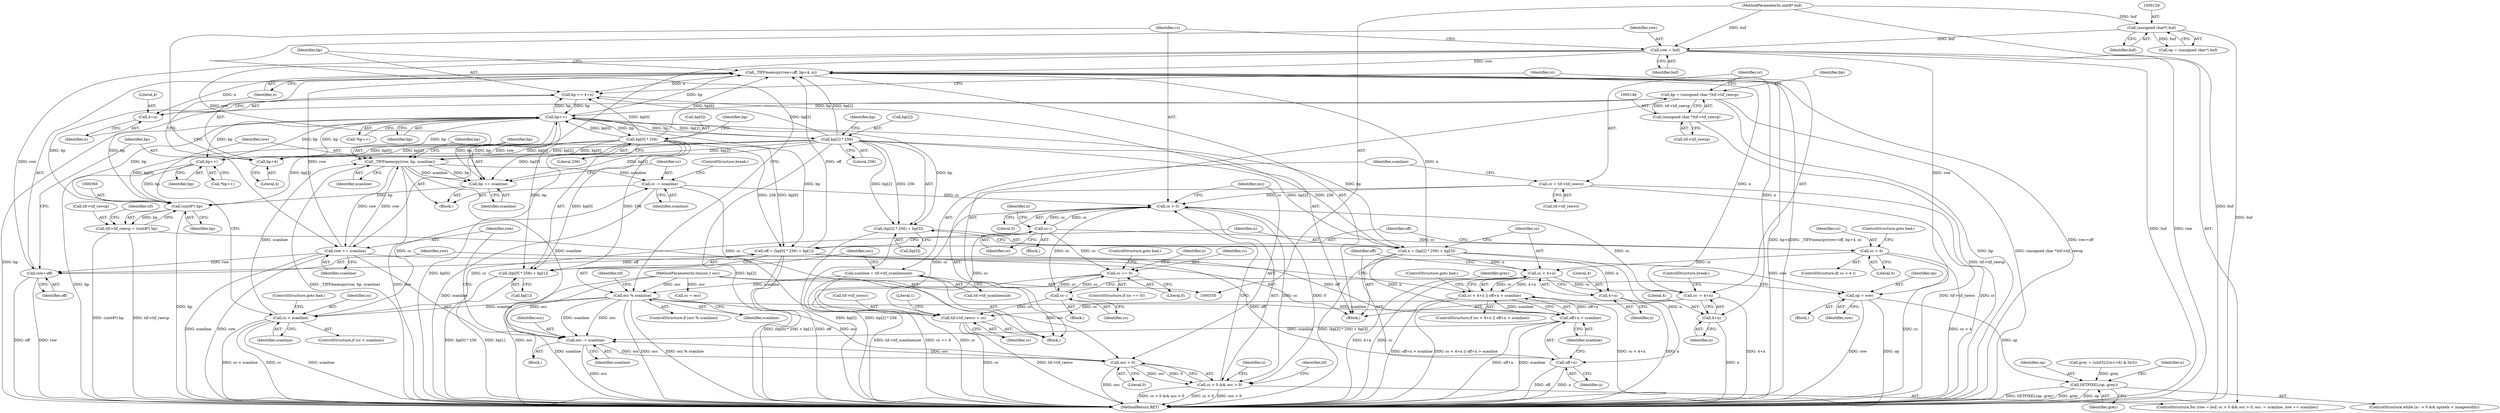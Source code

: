 digraph "0_libtiff_b18012dae552f85dcc5c57d3bf4e997a15b1cc1c@API" {
"1000263" [label="(Call,_TIFFmemcpy(row+off, bp+4, n))"];
"1000188" [label="(Call,row += scanline)"];
"1000209" [label="(Call,_TIFFmemcpy(row, bp, scanline))"];
"1000174" [label="(Call,row = buf)"];
"1000128" [label="(Call,(unsigned char*) buf)"];
"1000107" [label="(MethodParameterIn,uint8* buf)"];
"1000196" [label="(Call,bp++)"];
"1000350" [label="(Call,bp++)"];
"1000231" [label="(Call,bp[0] * 256)"];
"1000242" [label="(Call,bp[2] * 256)"];
"1000213" [label="(Call,bp += scanline)"];
"1000143" [label="(Call,bp = (unsigned char *)tif->tif_rawcp)"];
"1000145" [label="(Call,(unsigned char *)tif->tif_rawcp)"];
"1000271" [label="(Call,bp += 4+n)"];
"1000263" [label="(Call,_TIFFmemcpy(row+off, bp+4, n))"];
"1000228" [label="(Call,off = (bp[0] * 256) + bp[1])"];
"1000239" [label="(Call,n = (bp[2] * 256) + bp[3])"];
"1000205" [label="(Call,cc < scanline)"];
"1000198" [label="(Call,cc--)"];
"1000178" [label="(Call,cc > 0)"];
"1000150" [label="(Call,cc = tif->tif_rawcc)"];
"1000216" [label="(Call,cc -= scanline)"];
"1000352" [label="(Call,cc--)"];
"1000342" [label="(Call,cc == 0)"];
"1000276" [label="(Call,cc -= 4+n)"];
"1000252" [label="(Call,cc < 4+n)"];
"1000224" [label="(Call,cc < 4)"];
"1000161" [label="(Call,occ % scanline)"];
"1000108" [label="(MethodParameterIn,tmsize_t occ)"];
"1000155" [label="(Call,scanline = tif->tif_scanlinesize)"];
"1000185" [label="(Call,occ -= scanline)"];
"1000181" [label="(Call,occ > 0)"];
"1000177" [label="(Call,cc > 0 && occ > 0)"];
"1000273" [label="(Call,4+n)"];
"1000362" [label="(Call,tif->tif_rawcc = cc)"];
"1000251" [label="(Call,cc < 4+n || off+n > scanline)"];
"1000278" [label="(Call,4+n)"];
"1000264" [label="(Call,row+off)"];
"1000307" [label="(Call,op = row)"];
"1000333" [label="(Call,SETPIXEL(op, grey))"];
"1000359" [label="(Call,(uint8*) bp)"];
"1000355" [label="(Call,tif->tif_rawcp = (uint8*) bp)"];
"1000257" [label="(Call,off+n > scanline)"];
"1000258" [label="(Call,off+n)"];
"1000230" [label="(Call,(bp[0] * 256) + bp[1])"];
"1000267" [label="(Call,bp+4)"];
"1000254" [label="(Call,4+n)"];
"1000241" [label="(Call,(bp[2] * 256) + bp[3])"];
"1000342" [label="(Call,cc == 0)"];
"1000177" [label="(Call,cc > 0 && occ > 0)"];
"1000215" [label="(Identifier,scanline)"];
"1000333" [label="(Call,SETPIXEL(op, grey))"];
"1000230" [label="(Call,(bp[0] * 256) + bp[1])"];
"1000350" [label="(Call,bp++)"];
"1000235" [label="(Literal,256)"];
"1000236" [label="(Call,bp[1])"];
"1000308" [label="(Identifier,op)"];
"1000225" [label="(Identifier,cc)"];
"1000247" [label="(Call,bp[3])"];
"1000108" [label="(MethodParameterIn,tmsize_t occ)"];
"1000216" [label="(Call,cc -= scanline)"];
"1000131" [label="(Call,cc = occ)"];
"1000217" [label="(Identifier,cc)"];
"1000240" [label="(Identifier,n)"];
"1000265" [label="(Identifier,row)"];
"1000268" [label="(Identifier,bp)"];
"1000250" [label="(ControlStructure,if (cc < 4+n || off+n > scanline))"];
"1000232" [label="(Call,bp[0])"];
"1000281" [label="(ControlStructure,break;)"];
"1000145" [label="(Call,(unsigned char *)tif->tif_rawcp)"];
"1000277" [label="(Identifier,cc)"];
"1000255" [label="(Literal,4)"];
"1000219" [label="(ControlStructure,break;)"];
"1000180" [label="(Literal,0)"];
"1000266" [label="(Identifier,off)"];
"1000228" [label="(Call,off = (bp[0] * 256) + bp[1])"];
"1000258" [label="(Call,off+n)"];
"1000269" [label="(Literal,4)"];
"1000359" [label="(Call,(uint8*) bp)"];
"1000361" [label="(Identifier,bp)"];
"1000147" [label="(Call,tif->tif_rawcp)"];
"1000184" [label="(Block,)"];
"1000344" [label="(Literal,0)"];
"1000345" [label="(ControlStructure,goto bad;)"];
"1000199" [label="(Identifier,cc)"];
"1000357" [label="(Identifier,tif)"];
"1000383" [label="(MethodReturn,RET)"];
"1000229" [label="(Identifier,off)"];
"1000272" [label="(Identifier,bp)"];
"1000110" [label="(Block,)"];
"1000208" [label="(ControlStructure,goto bad;)"];
"1000156" [label="(Identifier,scanline)"];
"1000278" [label="(Call,4+n)"];
"1000262" [label="(ControlStructure,goto bad;)"];
"1000335" [label="(Identifier,grey)"];
"1000183" [label="(Literal,0)"];
"1000241" [label="(Call,(bp[2] * 256) + bp[3])"];
"1000151" [label="(Identifier,cc)"];
"1000348" [label="(Identifier,n)"];
"1000271" [label="(Call,bp += 4+n)"];
"1000366" [label="(Identifier,cc)"];
"1000192" [label="(Block,)"];
"1000187" [label="(Identifier,scanline)"];
"1000173" [label="(ControlStructure,for (row = buf; cc > 0 && occ > 0; occ -= scanline, row += scanline))"];
"1000324" [label="(ControlStructure,while (n-- > 0 && npixels < imagewidth))"];
"1000280" [label="(Identifier,n)"];
"1000270" [label="(Identifier,n)"];
"1000343" [label="(Identifier,cc)"];
"1000264" [label="(Call,row+off)"];
"1000273" [label="(Call,4+n)"];
"1000161" [label="(Call,occ % scanline)"];
"1000346" [label="(Block,)"];
"1000231" [label="(Call,bp[0] * 256)"];
"1000128" [label="(Call,(unsigned char*) buf)"];
"1000182" [label="(Identifier,occ)"];
"1000368" [label="(Literal,1)"];
"1000214" [label="(Identifier,bp)"];
"1000309" [label="(Identifier,row)"];
"1000130" [label="(Identifier,buf)"];
"1000205" [label="(Call,cc < scanline)"];
"1000206" [label="(Identifier,cc)"];
"1000194" [label="(Identifier,n)"];
"1000353" [label="(Identifier,cc)"];
"1000174" [label="(Call,row = buf)"];
"1000196" [label="(Call,bp++)"];
"1000211" [label="(Identifier,bp)"];
"1000175" [label="(Identifier,row)"];
"1000202" [label="(Block,)"];
"1000152" [label="(Call,tif->tif_rawcc)"];
"1000185" [label="(Call,occ -= scanline)"];
"1000221" [label="(Block,)"];
"1000188" [label="(Call,row += scanline)"];
"1000259" [label="(Identifier,off)"];
"1000189" [label="(Identifier,row)"];
"1000162" [label="(Identifier,occ)"];
"1000283" [label="(Block,)"];
"1000267" [label="(Call,bp+4)"];
"1000254" [label="(Call,4+n)"];
"1000276" [label="(Call,cc -= 4+n)"];
"1000237" [label="(Identifier,bp)"];
"1000150" [label="(Call,cc = tif->tif_rawcc)"];
"1000190" [label="(Identifier,scanline)"];
"1000226" [label="(Literal,4)"];
"1000279" [label="(Literal,4)"];
"1000341" [label="(ControlStructure,if (cc == 0))"];
"1000207" [label="(Identifier,scanline)"];
"1000210" [label="(Identifier,row)"];
"1000256" [label="(Identifier,n)"];
"1000160" [label="(ControlStructure,if (occ % scanline))"];
"1000218" [label="(Identifier,scanline)"];
"1000224" [label="(Call,cc < 4)"];
"1000157" [label="(Call,tif->tif_scanlinesize)"];
"1000246" [label="(Literal,256)"];
"1000239" [label="(Call,n = (bp[2] * 256) + bp[3])"];
"1000275" [label="(Identifier,n)"];
"1000351" [label="(Identifier,bp)"];
"1000195" [label="(Call,*bp++)"];
"1000107" [label="(MethodParameterIn,uint8* buf)"];
"1000356" [label="(Call,tif->tif_rawcp)"];
"1000362" [label="(Call,tif->tif_rawcc = cc)"];
"1000181" [label="(Call,occ > 0)"];
"1000227" [label="(ControlStructure,goto bad;)"];
"1000167" [label="(Identifier,tif)"];
"1000178" [label="(Call,cc > 0)"];
"1000253" [label="(Identifier,cc)"];
"1000243" [label="(Call,bp[2])"];
"1000155" [label="(Call,scanline = tif->tif_scanlinesize)"];
"1000209" [label="(Call,_TIFFmemcpy(row, bp, scanline))"];
"1000352" [label="(Call,cc--)"];
"1000204" [label="(ControlStructure,if (cc < scanline))"];
"1000186" [label="(Identifier,occ)"];
"1000349" [label="(Call,*bp++)"];
"1000334" [label="(Identifier,op)"];
"1000176" [label="(Identifier,buf)"];
"1000263" [label="(Call,_TIFFmemcpy(row+off, bp+4, n))"];
"1000257" [label="(Call,off+n > scanline)"];
"1000261" [label="(Identifier,scanline)"];
"1000163" [label="(Identifier,scanline)"];
"1000312" [label="(Call,grey = (uint32)((n>>6) & 0x3))"];
"1000328" [label="(Identifier,n)"];
"1000213" [label="(Call,bp += scanline)"];
"1000212" [label="(Identifier,scanline)"];
"1000252" [label="(Call,cc < 4+n)"];
"1000313" [label="(Identifier,grey)"];
"1000144" [label="(Identifier,bp)"];
"1000179" [label="(Identifier,cc)"];
"1000201" [label="(Identifier,n)"];
"1000126" [label="(Call,op = (unsigned char*) buf)"];
"1000260" [label="(Identifier,n)"];
"1000242" [label="(Call,bp[2] * 256)"];
"1000363" [label="(Call,tif->tif_rawcc)"];
"1000223" [label="(ControlStructure,if( cc < 4 ))"];
"1000274" [label="(Literal,4)"];
"1000355" [label="(Call,tif->tif_rawcp = (uint8*) bp)"];
"1000307" [label="(Call,op = row)"];
"1000197" [label="(Identifier,bp)"];
"1000364" [label="(Identifier,tif)"];
"1000198" [label="(Call,cc--)"];
"1000251" [label="(Call,cc < 4+n || off+n > scanline)"];
"1000248" [label="(Identifier,bp)"];
"1000143" [label="(Call,bp = (unsigned char *)tif->tif_rawcp)"];
"1000263" -> "1000221"  [label="AST: "];
"1000263" -> "1000270"  [label="CFG: "];
"1000264" -> "1000263"  [label="AST: "];
"1000267" -> "1000263"  [label="AST: "];
"1000270" -> "1000263"  [label="AST: "];
"1000272" -> "1000263"  [label="CFG: "];
"1000263" -> "1000383"  [label="DDG: bp+4"];
"1000263" -> "1000383"  [label="DDG: _TIFFmemcpy(row+off, bp+4, n)"];
"1000263" -> "1000383"  [label="DDG: row+off"];
"1000188" -> "1000263"  [label="DDG: row"];
"1000174" -> "1000263"  [label="DDG: row"];
"1000228" -> "1000263"  [label="DDG: off"];
"1000196" -> "1000263"  [label="DDG: bp"];
"1000231" -> "1000263"  [label="DDG: bp[0]"];
"1000242" -> "1000263"  [label="DDG: bp[2]"];
"1000239" -> "1000263"  [label="DDG: n"];
"1000263" -> "1000271"  [label="DDG: n"];
"1000263" -> "1000273"  [label="DDG: n"];
"1000263" -> "1000276"  [label="DDG: n"];
"1000263" -> "1000278"  [label="DDG: n"];
"1000188" -> "1000184"  [label="AST: "];
"1000188" -> "1000190"  [label="CFG: "];
"1000189" -> "1000188"  [label="AST: "];
"1000190" -> "1000188"  [label="AST: "];
"1000179" -> "1000188"  [label="CFG: "];
"1000188" -> "1000383"  [label="DDG: scanline"];
"1000188" -> "1000383"  [label="DDG: row"];
"1000209" -> "1000188"  [label="DDG: row"];
"1000174" -> "1000188"  [label="DDG: row"];
"1000188" -> "1000209"  [label="DDG: row"];
"1000188" -> "1000264"  [label="DDG: row"];
"1000188" -> "1000307"  [label="DDG: row"];
"1000209" -> "1000202"  [label="AST: "];
"1000209" -> "1000212"  [label="CFG: "];
"1000210" -> "1000209"  [label="AST: "];
"1000211" -> "1000209"  [label="AST: "];
"1000212" -> "1000209"  [label="AST: "];
"1000214" -> "1000209"  [label="CFG: "];
"1000209" -> "1000383"  [label="DDG: _TIFFmemcpy(row, bp, scanline)"];
"1000209" -> "1000383"  [label="DDG: row"];
"1000209" -> "1000185"  [label="DDG: scanline"];
"1000174" -> "1000209"  [label="DDG: row"];
"1000196" -> "1000209"  [label="DDG: bp"];
"1000231" -> "1000209"  [label="DDG: bp[0]"];
"1000242" -> "1000209"  [label="DDG: bp[2]"];
"1000205" -> "1000209"  [label="DDG: scanline"];
"1000209" -> "1000213"  [label="DDG: scanline"];
"1000209" -> "1000213"  [label="DDG: bp"];
"1000209" -> "1000216"  [label="DDG: scanline"];
"1000174" -> "1000173"  [label="AST: "];
"1000174" -> "1000176"  [label="CFG: "];
"1000175" -> "1000174"  [label="AST: "];
"1000176" -> "1000174"  [label="AST: "];
"1000179" -> "1000174"  [label="CFG: "];
"1000174" -> "1000383"  [label="DDG: buf"];
"1000174" -> "1000383"  [label="DDG: row"];
"1000128" -> "1000174"  [label="DDG: buf"];
"1000107" -> "1000174"  [label="DDG: buf"];
"1000174" -> "1000264"  [label="DDG: row"];
"1000174" -> "1000307"  [label="DDG: row"];
"1000128" -> "1000126"  [label="AST: "];
"1000128" -> "1000130"  [label="CFG: "];
"1000129" -> "1000128"  [label="AST: "];
"1000130" -> "1000128"  [label="AST: "];
"1000126" -> "1000128"  [label="CFG: "];
"1000128" -> "1000383"  [label="DDG: buf"];
"1000128" -> "1000126"  [label="DDG: buf"];
"1000107" -> "1000128"  [label="DDG: buf"];
"1000107" -> "1000105"  [label="AST: "];
"1000107" -> "1000383"  [label="DDG: buf"];
"1000196" -> "1000195"  [label="AST: "];
"1000196" -> "1000197"  [label="CFG: "];
"1000197" -> "1000196"  [label="AST: "];
"1000195" -> "1000196"  [label="CFG: "];
"1000196" -> "1000383"  [label="DDG: bp"];
"1000350" -> "1000196"  [label="DDG: bp"];
"1000213" -> "1000196"  [label="DDG: bp"];
"1000143" -> "1000196"  [label="DDG: bp"];
"1000271" -> "1000196"  [label="DDG: bp"];
"1000231" -> "1000196"  [label="DDG: bp[0]"];
"1000242" -> "1000196"  [label="DDG: bp[2]"];
"1000196" -> "1000213"  [label="DDG: bp"];
"1000196" -> "1000228"  [label="DDG: bp"];
"1000196" -> "1000231"  [label="DDG: bp"];
"1000196" -> "1000230"  [label="DDG: bp"];
"1000196" -> "1000239"  [label="DDG: bp"];
"1000196" -> "1000242"  [label="DDG: bp"];
"1000196" -> "1000241"  [label="DDG: bp"];
"1000196" -> "1000267"  [label="DDG: bp"];
"1000196" -> "1000271"  [label="DDG: bp"];
"1000196" -> "1000350"  [label="DDG: bp"];
"1000196" -> "1000359"  [label="DDG: bp"];
"1000350" -> "1000349"  [label="AST: "];
"1000350" -> "1000351"  [label="CFG: "];
"1000351" -> "1000350"  [label="AST: "];
"1000349" -> "1000350"  [label="CFG: "];
"1000350" -> "1000383"  [label="DDG: bp"];
"1000231" -> "1000350"  [label="DDG: bp[0]"];
"1000242" -> "1000350"  [label="DDG: bp[2]"];
"1000350" -> "1000359"  [label="DDG: bp"];
"1000231" -> "1000230"  [label="AST: "];
"1000231" -> "1000235"  [label="CFG: "];
"1000232" -> "1000231"  [label="AST: "];
"1000235" -> "1000231"  [label="AST: "];
"1000237" -> "1000231"  [label="CFG: "];
"1000231" -> "1000383"  [label="DDG: bp[0]"];
"1000231" -> "1000213"  [label="DDG: bp[0]"];
"1000231" -> "1000228"  [label="DDG: bp[0]"];
"1000231" -> "1000228"  [label="DDG: 256"];
"1000231" -> "1000230"  [label="DDG: bp[0]"];
"1000231" -> "1000230"  [label="DDG: 256"];
"1000231" -> "1000267"  [label="DDG: bp[0]"];
"1000231" -> "1000271"  [label="DDG: bp[0]"];
"1000231" -> "1000359"  [label="DDG: bp[0]"];
"1000242" -> "1000241"  [label="AST: "];
"1000242" -> "1000246"  [label="CFG: "];
"1000243" -> "1000242"  [label="AST: "];
"1000246" -> "1000242"  [label="AST: "];
"1000248" -> "1000242"  [label="CFG: "];
"1000242" -> "1000383"  [label="DDG: bp[2]"];
"1000242" -> "1000213"  [label="DDG: bp[2]"];
"1000242" -> "1000239"  [label="DDG: bp[2]"];
"1000242" -> "1000239"  [label="DDG: 256"];
"1000242" -> "1000241"  [label="DDG: bp[2]"];
"1000242" -> "1000241"  [label="DDG: 256"];
"1000242" -> "1000267"  [label="DDG: bp[2]"];
"1000242" -> "1000271"  [label="DDG: bp[2]"];
"1000242" -> "1000359"  [label="DDG: bp[2]"];
"1000213" -> "1000202"  [label="AST: "];
"1000213" -> "1000215"  [label="CFG: "];
"1000214" -> "1000213"  [label="AST: "];
"1000215" -> "1000213"  [label="AST: "];
"1000217" -> "1000213"  [label="CFG: "];
"1000213" -> "1000359"  [label="DDG: bp"];
"1000143" -> "1000110"  [label="AST: "];
"1000143" -> "1000145"  [label="CFG: "];
"1000144" -> "1000143"  [label="AST: "];
"1000145" -> "1000143"  [label="AST: "];
"1000151" -> "1000143"  [label="CFG: "];
"1000143" -> "1000383"  [label="DDG: bp"];
"1000143" -> "1000383"  [label="DDG: (unsigned char *)tif->tif_rawcp"];
"1000145" -> "1000143"  [label="DDG: tif->tif_rawcp"];
"1000143" -> "1000359"  [label="DDG: bp"];
"1000145" -> "1000147"  [label="CFG: "];
"1000146" -> "1000145"  [label="AST: "];
"1000147" -> "1000145"  [label="AST: "];
"1000145" -> "1000383"  [label="DDG: tif->tif_rawcp"];
"1000271" -> "1000221"  [label="AST: "];
"1000271" -> "1000273"  [label="CFG: "];
"1000272" -> "1000271"  [label="AST: "];
"1000273" -> "1000271"  [label="AST: "];
"1000277" -> "1000271"  [label="CFG: "];
"1000271" -> "1000359"  [label="DDG: bp"];
"1000228" -> "1000221"  [label="AST: "];
"1000228" -> "1000230"  [label="CFG: "];
"1000229" -> "1000228"  [label="AST: "];
"1000230" -> "1000228"  [label="AST: "];
"1000240" -> "1000228"  [label="CFG: "];
"1000228" -> "1000383"  [label="DDG: off"];
"1000228" -> "1000383"  [label="DDG: (bp[0] * 256) + bp[1]"];
"1000228" -> "1000257"  [label="DDG: off"];
"1000228" -> "1000258"  [label="DDG: off"];
"1000228" -> "1000264"  [label="DDG: off"];
"1000239" -> "1000221"  [label="AST: "];
"1000239" -> "1000241"  [label="CFG: "];
"1000240" -> "1000239"  [label="AST: "];
"1000241" -> "1000239"  [label="AST: "];
"1000253" -> "1000239"  [label="CFG: "];
"1000239" -> "1000383"  [label="DDG: (bp[2] * 256) + bp[3]"];
"1000239" -> "1000252"  [label="DDG: n"];
"1000239" -> "1000254"  [label="DDG: n"];
"1000239" -> "1000257"  [label="DDG: n"];
"1000239" -> "1000258"  [label="DDG: n"];
"1000205" -> "1000204"  [label="AST: "];
"1000205" -> "1000207"  [label="CFG: "];
"1000206" -> "1000205"  [label="AST: "];
"1000207" -> "1000205"  [label="AST: "];
"1000208" -> "1000205"  [label="CFG: "];
"1000210" -> "1000205"  [label="CFG: "];
"1000205" -> "1000383"  [label="DDG: cc"];
"1000205" -> "1000383"  [label="DDG: scanline"];
"1000205" -> "1000383"  [label="DDG: cc < scanline"];
"1000198" -> "1000205"  [label="DDG: cc"];
"1000161" -> "1000205"  [label="DDG: scanline"];
"1000205" -> "1000216"  [label="DDG: cc"];
"1000198" -> "1000192"  [label="AST: "];
"1000198" -> "1000199"  [label="CFG: "];
"1000199" -> "1000198"  [label="AST: "];
"1000201" -> "1000198"  [label="CFG: "];
"1000198" -> "1000178"  [label="DDG: cc"];
"1000178" -> "1000198"  [label="DDG: cc"];
"1000198" -> "1000224"  [label="DDG: cc"];
"1000198" -> "1000342"  [label="DDG: cc"];
"1000198" -> "1000362"  [label="DDG: cc"];
"1000178" -> "1000177"  [label="AST: "];
"1000178" -> "1000180"  [label="CFG: "];
"1000179" -> "1000178"  [label="AST: "];
"1000180" -> "1000178"  [label="AST: "];
"1000182" -> "1000178"  [label="CFG: "];
"1000177" -> "1000178"  [label="CFG: "];
"1000178" -> "1000177"  [label="DDG: cc"];
"1000178" -> "1000177"  [label="DDG: 0"];
"1000150" -> "1000178"  [label="DDG: cc"];
"1000216" -> "1000178"  [label="DDG: cc"];
"1000352" -> "1000178"  [label="DDG: cc"];
"1000276" -> "1000178"  [label="DDG: cc"];
"1000178" -> "1000362"  [label="DDG: cc"];
"1000150" -> "1000110"  [label="AST: "];
"1000150" -> "1000152"  [label="CFG: "];
"1000151" -> "1000150"  [label="AST: "];
"1000152" -> "1000150"  [label="AST: "];
"1000156" -> "1000150"  [label="CFG: "];
"1000150" -> "1000383"  [label="DDG: cc"];
"1000150" -> "1000383"  [label="DDG: tif->tif_rawcc"];
"1000216" -> "1000202"  [label="AST: "];
"1000216" -> "1000218"  [label="CFG: "];
"1000217" -> "1000216"  [label="AST: "];
"1000218" -> "1000216"  [label="AST: "];
"1000219" -> "1000216"  [label="CFG: "];
"1000216" -> "1000383"  [label="DDG: scanline"];
"1000216" -> "1000362"  [label="DDG: cc"];
"1000352" -> "1000346"  [label="AST: "];
"1000352" -> "1000353"  [label="CFG: "];
"1000353" -> "1000352"  [label="AST: "];
"1000313" -> "1000352"  [label="CFG: "];
"1000352" -> "1000342"  [label="DDG: cc"];
"1000342" -> "1000352"  [label="DDG: cc"];
"1000352" -> "1000362"  [label="DDG: cc"];
"1000342" -> "1000341"  [label="AST: "];
"1000342" -> "1000344"  [label="CFG: "];
"1000343" -> "1000342"  [label="AST: "];
"1000344" -> "1000342"  [label="AST: "];
"1000345" -> "1000342"  [label="CFG: "];
"1000348" -> "1000342"  [label="CFG: "];
"1000342" -> "1000383"  [label="DDG: cc"];
"1000342" -> "1000383"  [label="DDG: cc == 0"];
"1000276" -> "1000221"  [label="AST: "];
"1000276" -> "1000278"  [label="CFG: "];
"1000277" -> "1000276"  [label="AST: "];
"1000278" -> "1000276"  [label="AST: "];
"1000281" -> "1000276"  [label="CFG: "];
"1000276" -> "1000383"  [label="DDG: 4+n"];
"1000252" -> "1000276"  [label="DDG: cc"];
"1000276" -> "1000362"  [label="DDG: cc"];
"1000252" -> "1000251"  [label="AST: "];
"1000252" -> "1000254"  [label="CFG: "];
"1000253" -> "1000252"  [label="AST: "];
"1000254" -> "1000252"  [label="AST: "];
"1000259" -> "1000252"  [label="CFG: "];
"1000251" -> "1000252"  [label="CFG: "];
"1000252" -> "1000383"  [label="DDG: cc"];
"1000252" -> "1000383"  [label="DDG: 4+n"];
"1000252" -> "1000251"  [label="DDG: cc"];
"1000252" -> "1000251"  [label="DDG: 4+n"];
"1000224" -> "1000252"  [label="DDG: cc"];
"1000224" -> "1000223"  [label="AST: "];
"1000224" -> "1000226"  [label="CFG: "];
"1000225" -> "1000224"  [label="AST: "];
"1000226" -> "1000224"  [label="AST: "];
"1000227" -> "1000224"  [label="CFG: "];
"1000229" -> "1000224"  [label="CFG: "];
"1000224" -> "1000383"  [label="DDG: cc"];
"1000224" -> "1000383"  [label="DDG: cc < 4"];
"1000161" -> "1000160"  [label="AST: "];
"1000161" -> "1000163"  [label="CFG: "];
"1000162" -> "1000161"  [label="AST: "];
"1000163" -> "1000161"  [label="AST: "];
"1000167" -> "1000161"  [label="CFG: "];
"1000175" -> "1000161"  [label="CFG: "];
"1000161" -> "1000383"  [label="DDG: scanline"];
"1000161" -> "1000383"  [label="DDG: occ"];
"1000161" -> "1000383"  [label="DDG: occ % scanline"];
"1000108" -> "1000161"  [label="DDG: occ"];
"1000155" -> "1000161"  [label="DDG: scanline"];
"1000161" -> "1000181"  [label="DDG: occ"];
"1000161" -> "1000185"  [label="DDG: scanline"];
"1000161" -> "1000185"  [label="DDG: occ"];
"1000161" -> "1000257"  [label="DDG: scanline"];
"1000108" -> "1000105"  [label="AST: "];
"1000108" -> "1000383"  [label="DDG: occ"];
"1000108" -> "1000131"  [label="DDG: occ"];
"1000108" -> "1000181"  [label="DDG: occ"];
"1000108" -> "1000185"  [label="DDG: occ"];
"1000155" -> "1000110"  [label="AST: "];
"1000155" -> "1000157"  [label="CFG: "];
"1000156" -> "1000155"  [label="AST: "];
"1000157" -> "1000155"  [label="AST: "];
"1000162" -> "1000155"  [label="CFG: "];
"1000155" -> "1000383"  [label="DDG: tif->tif_scanlinesize"];
"1000185" -> "1000184"  [label="AST: "];
"1000185" -> "1000187"  [label="CFG: "];
"1000186" -> "1000185"  [label="AST: "];
"1000187" -> "1000185"  [label="AST: "];
"1000189" -> "1000185"  [label="CFG: "];
"1000185" -> "1000383"  [label="DDG: occ"];
"1000185" -> "1000181"  [label="DDG: occ"];
"1000257" -> "1000185"  [label="DDG: scanline"];
"1000181" -> "1000185"  [label="DDG: occ"];
"1000181" -> "1000177"  [label="AST: "];
"1000181" -> "1000183"  [label="CFG: "];
"1000182" -> "1000181"  [label="AST: "];
"1000183" -> "1000181"  [label="AST: "];
"1000177" -> "1000181"  [label="CFG: "];
"1000181" -> "1000383"  [label="DDG: occ"];
"1000181" -> "1000177"  [label="DDG: occ"];
"1000181" -> "1000177"  [label="DDG: 0"];
"1000177" -> "1000173"  [label="AST: "];
"1000194" -> "1000177"  [label="CFG: "];
"1000357" -> "1000177"  [label="CFG: "];
"1000177" -> "1000383"  [label="DDG: cc > 0"];
"1000177" -> "1000383"  [label="DDG: occ > 0"];
"1000177" -> "1000383"  [label="DDG: cc > 0 && occ > 0"];
"1000273" -> "1000275"  [label="CFG: "];
"1000274" -> "1000273"  [label="AST: "];
"1000275" -> "1000273"  [label="AST: "];
"1000362" -> "1000110"  [label="AST: "];
"1000362" -> "1000366"  [label="CFG: "];
"1000363" -> "1000362"  [label="AST: "];
"1000366" -> "1000362"  [label="AST: "];
"1000368" -> "1000362"  [label="CFG: "];
"1000362" -> "1000383"  [label="DDG: cc"];
"1000362" -> "1000383"  [label="DDG: tif->tif_rawcc"];
"1000251" -> "1000250"  [label="AST: "];
"1000251" -> "1000257"  [label="CFG: "];
"1000257" -> "1000251"  [label="AST: "];
"1000262" -> "1000251"  [label="CFG: "];
"1000265" -> "1000251"  [label="CFG: "];
"1000251" -> "1000383"  [label="DDG: cc < 4+n || off+n > scanline"];
"1000251" -> "1000383"  [label="DDG: cc < 4+n"];
"1000251" -> "1000383"  [label="DDG: off+n > scanline"];
"1000257" -> "1000251"  [label="DDG: off+n"];
"1000257" -> "1000251"  [label="DDG: scanline"];
"1000278" -> "1000280"  [label="CFG: "];
"1000279" -> "1000278"  [label="AST: "];
"1000280" -> "1000278"  [label="AST: "];
"1000278" -> "1000383"  [label="DDG: n"];
"1000264" -> "1000266"  [label="CFG: "];
"1000265" -> "1000264"  [label="AST: "];
"1000266" -> "1000264"  [label="AST: "];
"1000268" -> "1000264"  [label="CFG: "];
"1000264" -> "1000383"  [label="DDG: row"];
"1000264" -> "1000383"  [label="DDG: off"];
"1000307" -> "1000283"  [label="AST: "];
"1000307" -> "1000309"  [label="CFG: "];
"1000308" -> "1000307"  [label="AST: "];
"1000309" -> "1000307"  [label="AST: "];
"1000313" -> "1000307"  [label="CFG: "];
"1000307" -> "1000383"  [label="DDG: row"];
"1000307" -> "1000383"  [label="DDG: op"];
"1000307" -> "1000333"  [label="DDG: op"];
"1000333" -> "1000324"  [label="AST: "];
"1000333" -> "1000335"  [label="CFG: "];
"1000334" -> "1000333"  [label="AST: "];
"1000335" -> "1000333"  [label="AST: "];
"1000328" -> "1000333"  [label="CFG: "];
"1000333" -> "1000383"  [label="DDG: op"];
"1000333" -> "1000383"  [label="DDG: SETPIXEL(op, grey)"];
"1000333" -> "1000383"  [label="DDG: grey"];
"1000312" -> "1000333"  [label="DDG: grey"];
"1000359" -> "1000355"  [label="AST: "];
"1000359" -> "1000361"  [label="CFG: "];
"1000360" -> "1000359"  [label="AST: "];
"1000361" -> "1000359"  [label="AST: "];
"1000355" -> "1000359"  [label="CFG: "];
"1000359" -> "1000383"  [label="DDG: bp"];
"1000359" -> "1000355"  [label="DDG: bp"];
"1000355" -> "1000110"  [label="AST: "];
"1000356" -> "1000355"  [label="AST: "];
"1000364" -> "1000355"  [label="CFG: "];
"1000355" -> "1000383"  [label="DDG: tif->tif_rawcp"];
"1000355" -> "1000383"  [label="DDG: (uint8*) bp"];
"1000257" -> "1000261"  [label="CFG: "];
"1000258" -> "1000257"  [label="AST: "];
"1000261" -> "1000257"  [label="AST: "];
"1000257" -> "1000383"  [label="DDG: off+n"];
"1000257" -> "1000383"  [label="DDG: scanline"];
"1000258" -> "1000260"  [label="CFG: "];
"1000259" -> "1000258"  [label="AST: "];
"1000260" -> "1000258"  [label="AST: "];
"1000261" -> "1000258"  [label="CFG: "];
"1000258" -> "1000383"  [label="DDG: off"];
"1000258" -> "1000383"  [label="DDG: n"];
"1000230" -> "1000236"  [label="CFG: "];
"1000236" -> "1000230"  [label="AST: "];
"1000230" -> "1000383"  [label="DDG: bp[1]"];
"1000230" -> "1000383"  [label="DDG: bp[0] * 256"];
"1000267" -> "1000269"  [label="CFG: "];
"1000268" -> "1000267"  [label="AST: "];
"1000269" -> "1000267"  [label="AST: "];
"1000270" -> "1000267"  [label="CFG: "];
"1000254" -> "1000256"  [label="CFG: "];
"1000255" -> "1000254"  [label="AST: "];
"1000256" -> "1000254"  [label="AST: "];
"1000254" -> "1000383"  [label="DDG: n"];
"1000241" -> "1000247"  [label="CFG: "];
"1000247" -> "1000241"  [label="AST: "];
"1000241" -> "1000383"  [label="DDG: bp[2] * 256"];
"1000241" -> "1000383"  [label="DDG: bp[3]"];
}
